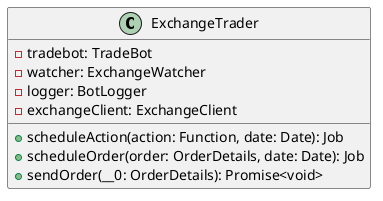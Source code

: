 @startuml
class ExchangeTrader {
    -tradebot: TradeBot
    -watcher: ExchangeWatcher
    -logger: BotLogger
    -exchangeClient: ExchangeClient
    +scheduleAction(action: Function, date: Date): Job
    +scheduleOrder(order: OrderDetails, date: Date): Job
    +sendOrder(__0: OrderDetails): Promise<void>
}

@enduml
